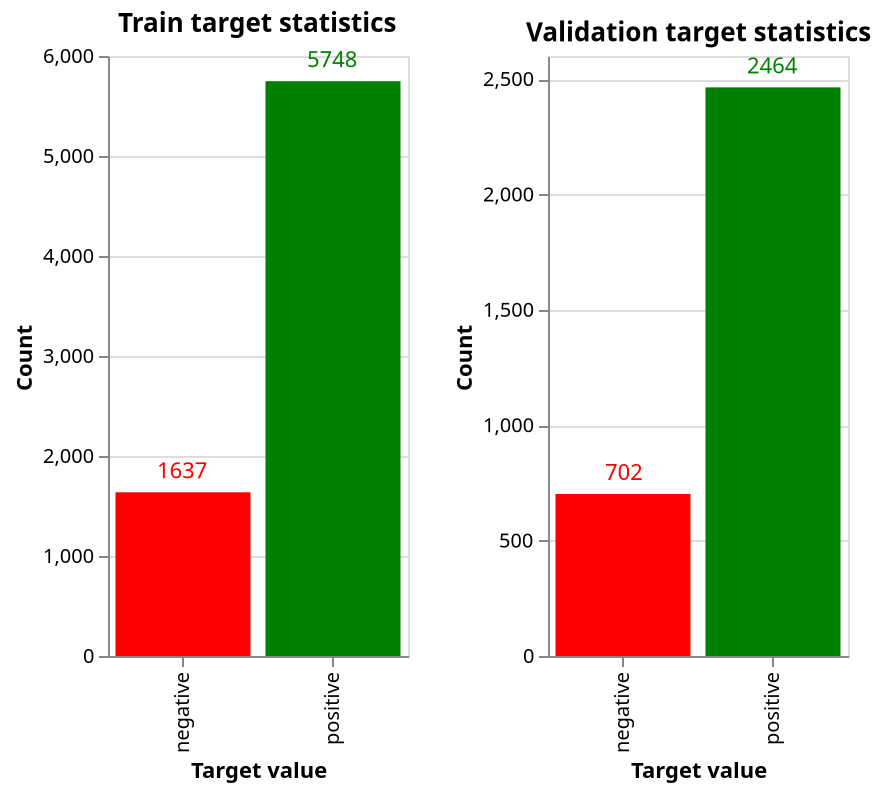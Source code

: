 {
  "$schema": "https://vega.github.io/schema/vega/v5.json",
  "background": "white",
  "padding": 5,
  "height": 300,
  "data": [
    {
      "name": "data-c2ca92692c6c098d5039138397e1b9a1",
      "values": [
        {"values": "negative", "counts": 1637},
        {"values": "positive", "counts": 5748}
      ]
    },
    {
      "name": "data-98c5aa96621c0ac8fce499508155c3ed",
      "values": [
        {"values": "negative", "counts": 702},
        {"values": "positive", "counts": 2464}
      ]
    },
    {
      "name": "data_0",
      "source": "data-c2ca92692c6c098d5039138397e1b9a1",
      "transform": [
        {
          "type": "filter",
          "expr": "isValid(datum[\"counts\"]) && isFinite(+datum[\"counts\"])"
        }
      ]
    },
    {
      "name": "data_1",
      "source": "data-98c5aa96621c0ac8fce499508155c3ed",
      "transform": [
        {
          "type": "filter",
          "expr": "isValid(datum[\"counts\"]) && isFinite(+datum[\"counts\"])"
        }
      ]
    }
  ],
  "signals": [{"name": "childWidth", "value": 150}],
  "layout": {"padding": 20, "bounds": "full", "align": "each"},
  "marks": [
    {
      "type": "group",
      "name": "concat_0_group",
      "title": {"text": "Train target statistics", "frame": "group"},
      "style": "cell",
      "encode": {
        "update": {
          "width": {"signal": "childWidth"},
          "height": {"signal": "height"}
        }
      },
      "marks": [
        {
          "name": "concat_0_layer_0_marks",
          "type": "rect",
          "style": ["bar"],
          "from": {"data": "data_0"},
          "encode": {
            "update": {
              "fill": [
                {"test": "(datum.values === 'positive')", "value": "green"},
                {"value": "red"}
              ],
              "ariaRoleDescription": {"value": "bar"},
              "description": {
                "signal": "\"Target value: \" + (isValid(datum[\"values\"]) ? datum[\"values\"] : \"\"+datum[\"values\"]) + \"; Count: \" + (format(datum[\"counts\"], \"\"))"
              },
              "x": {"scale": "concat_0_x", "field": "values"},
              "width": {"scale": "concat_0_x", "band": 1},
              "y": {"scale": "concat_0_y", "field": "counts"},
              "y2": {"scale": "concat_0_y", "value": 0}
            }
          }
        },
        {
          "name": "concat_0_layer_1_marks",
          "type": "text",
          "style": ["text"],
          "from": {"data": "data_0"},
          "encode": {
            "update": {
              "dy": {"value": -10},
              "fill": [
                {"test": "(datum.values === 'positive')", "value": "green"},
                {"value": "red"}
              ],
              "description": {
                "signal": "\"counts: \" + (format(datum[\"counts\"], \"\")) + \"; Target value: \" + (isValid(datum[\"values\"]) ? datum[\"values\"] : \"\"+datum[\"values\"]) + \"; Count: \" + (format(datum[\"counts\"], \"\"))"
              },
              "x": {"scale": "concat_0_x", "field": "values", "band": 0.5},
              "y": {"scale": "concat_0_y", "field": "counts"},
              "text": {"signal": "format(datum[\"counts\"], \"\")"},
              "align": {"value": "center"},
              "baseline": {"value": "middle"}
            }
          }
        }
      ],
      "axes": [
        {
          "scale": "concat_0_y",
          "orient": "left",
          "gridScale": "concat_0_x",
          "grid": true,
          "tickCount": {"signal": "ceil(height/40)"},
          "domain": false,
          "labels": false,
          "aria": false,
          "maxExtent": 0,
          "minExtent": 0,
          "ticks": false,
          "zindex": 0
        },
        {
          "scale": "concat_0_x",
          "orient": "bottom",
          "grid": false,
          "title": "Target value",
          "labelAlign": "right",
          "labelAngle": 270,
          "labelBaseline": "middle",
          "zindex": 0
        },
        {
          "scale": "concat_0_y",
          "orient": "left",
          "grid": false,
          "title": "Count",
          "labelOverlap": true,
          "tickCount": {"signal": "ceil(height/40)"},
          "zindex": 0
        }
      ]
    },
    {
      "type": "group",
      "name": "concat_1_group",
      "title": {"text": "Validation target statistics", "frame": "group"},
      "style": "cell",
      "encode": {
        "update": {
          "width": {"signal": "childWidth"},
          "height": {"signal": "height"}
        }
      },
      "marks": [
        {
          "name": "concat_1_layer_0_marks",
          "type": "rect",
          "style": ["bar"],
          "from": {"data": "data_1"},
          "encode": {
            "update": {
              "fill": [
                {"test": "(datum.values === 'positive')", "value": "green"},
                {"value": "red"}
              ],
              "ariaRoleDescription": {"value": "bar"},
              "description": {
                "signal": "\"Target value: \" + (isValid(datum[\"values\"]) ? datum[\"values\"] : \"\"+datum[\"values\"]) + \"; Count: \" + (format(datum[\"counts\"], \"\"))"
              },
              "x": {"scale": "concat_1_x", "field": "values"},
              "width": {"scale": "concat_1_x", "band": 1},
              "y": {"scale": "concat_1_y", "field": "counts"},
              "y2": {"scale": "concat_1_y", "value": 0}
            }
          }
        },
        {
          "name": "concat_1_layer_1_marks",
          "type": "text",
          "style": ["text"],
          "from": {"data": "data_1"},
          "encode": {
            "update": {
              "dy": {"value": -10},
              "fill": [
                {"test": "(datum.values === 'positive')", "value": "green"},
                {"value": "red"}
              ],
              "description": {
                "signal": "\"counts: \" + (format(datum[\"counts\"], \"\")) + \"; Target value: \" + (isValid(datum[\"values\"]) ? datum[\"values\"] : \"\"+datum[\"values\"]) + \"; Count: \" + (format(datum[\"counts\"], \"\"))"
              },
              "x": {"scale": "concat_1_x", "field": "values", "band": 0.5},
              "y": {"scale": "concat_1_y", "field": "counts"},
              "text": {"signal": "format(datum[\"counts\"], \"\")"},
              "align": {"value": "center"},
              "baseline": {"value": "middle"}
            }
          }
        }
      ],
      "axes": [
        {
          "scale": "concat_1_y",
          "orient": "left",
          "gridScale": "concat_1_x",
          "grid": true,
          "tickCount": {"signal": "ceil(height/40)"},
          "domain": false,
          "labels": false,
          "aria": false,
          "maxExtent": 0,
          "minExtent": 0,
          "ticks": false,
          "zindex": 0
        },
        {
          "scale": "concat_1_x",
          "orient": "bottom",
          "grid": false,
          "title": "Target value",
          "labelAlign": "right",
          "labelAngle": 270,
          "labelBaseline": "middle",
          "zindex": 0
        },
        {
          "scale": "concat_1_y",
          "orient": "left",
          "grid": false,
          "title": "Count",
          "labelOverlap": true,
          "tickCount": {"signal": "ceil(height/40)"},
          "zindex": 0
        }
      ]
    }
  ],
  "scales": [
    {
      "name": "concat_0_x",
      "type": "band",
      "domain": {"data": "data_0", "field": "values", "sort": true},
      "range": [0, {"signal": "childWidth"}],
      "paddingInner": 0.1,
      "paddingOuter": 0.05
    },
    {
      "name": "concat_0_y",
      "type": "linear",
      "domain": {"data": "data_0", "field": "counts"},
      "range": [{"signal": "height"}, 0],
      "nice": true,
      "zero": true
    },
    {
      "name": "concat_1_x",
      "type": "band",
      "domain": {"data": "data_1", "field": "values", "sort": true},
      "range": [0, {"signal": "childWidth"}],
      "paddingInner": 0.1,
      "paddingOuter": 0.05
    },
    {
      "name": "concat_1_y",
      "type": "linear",
      "domain": {"data": "data_1", "field": "counts"},
      "range": [{"signal": "height"}, 0],
      "nice": true,
      "zero": true
    }
  ]
}